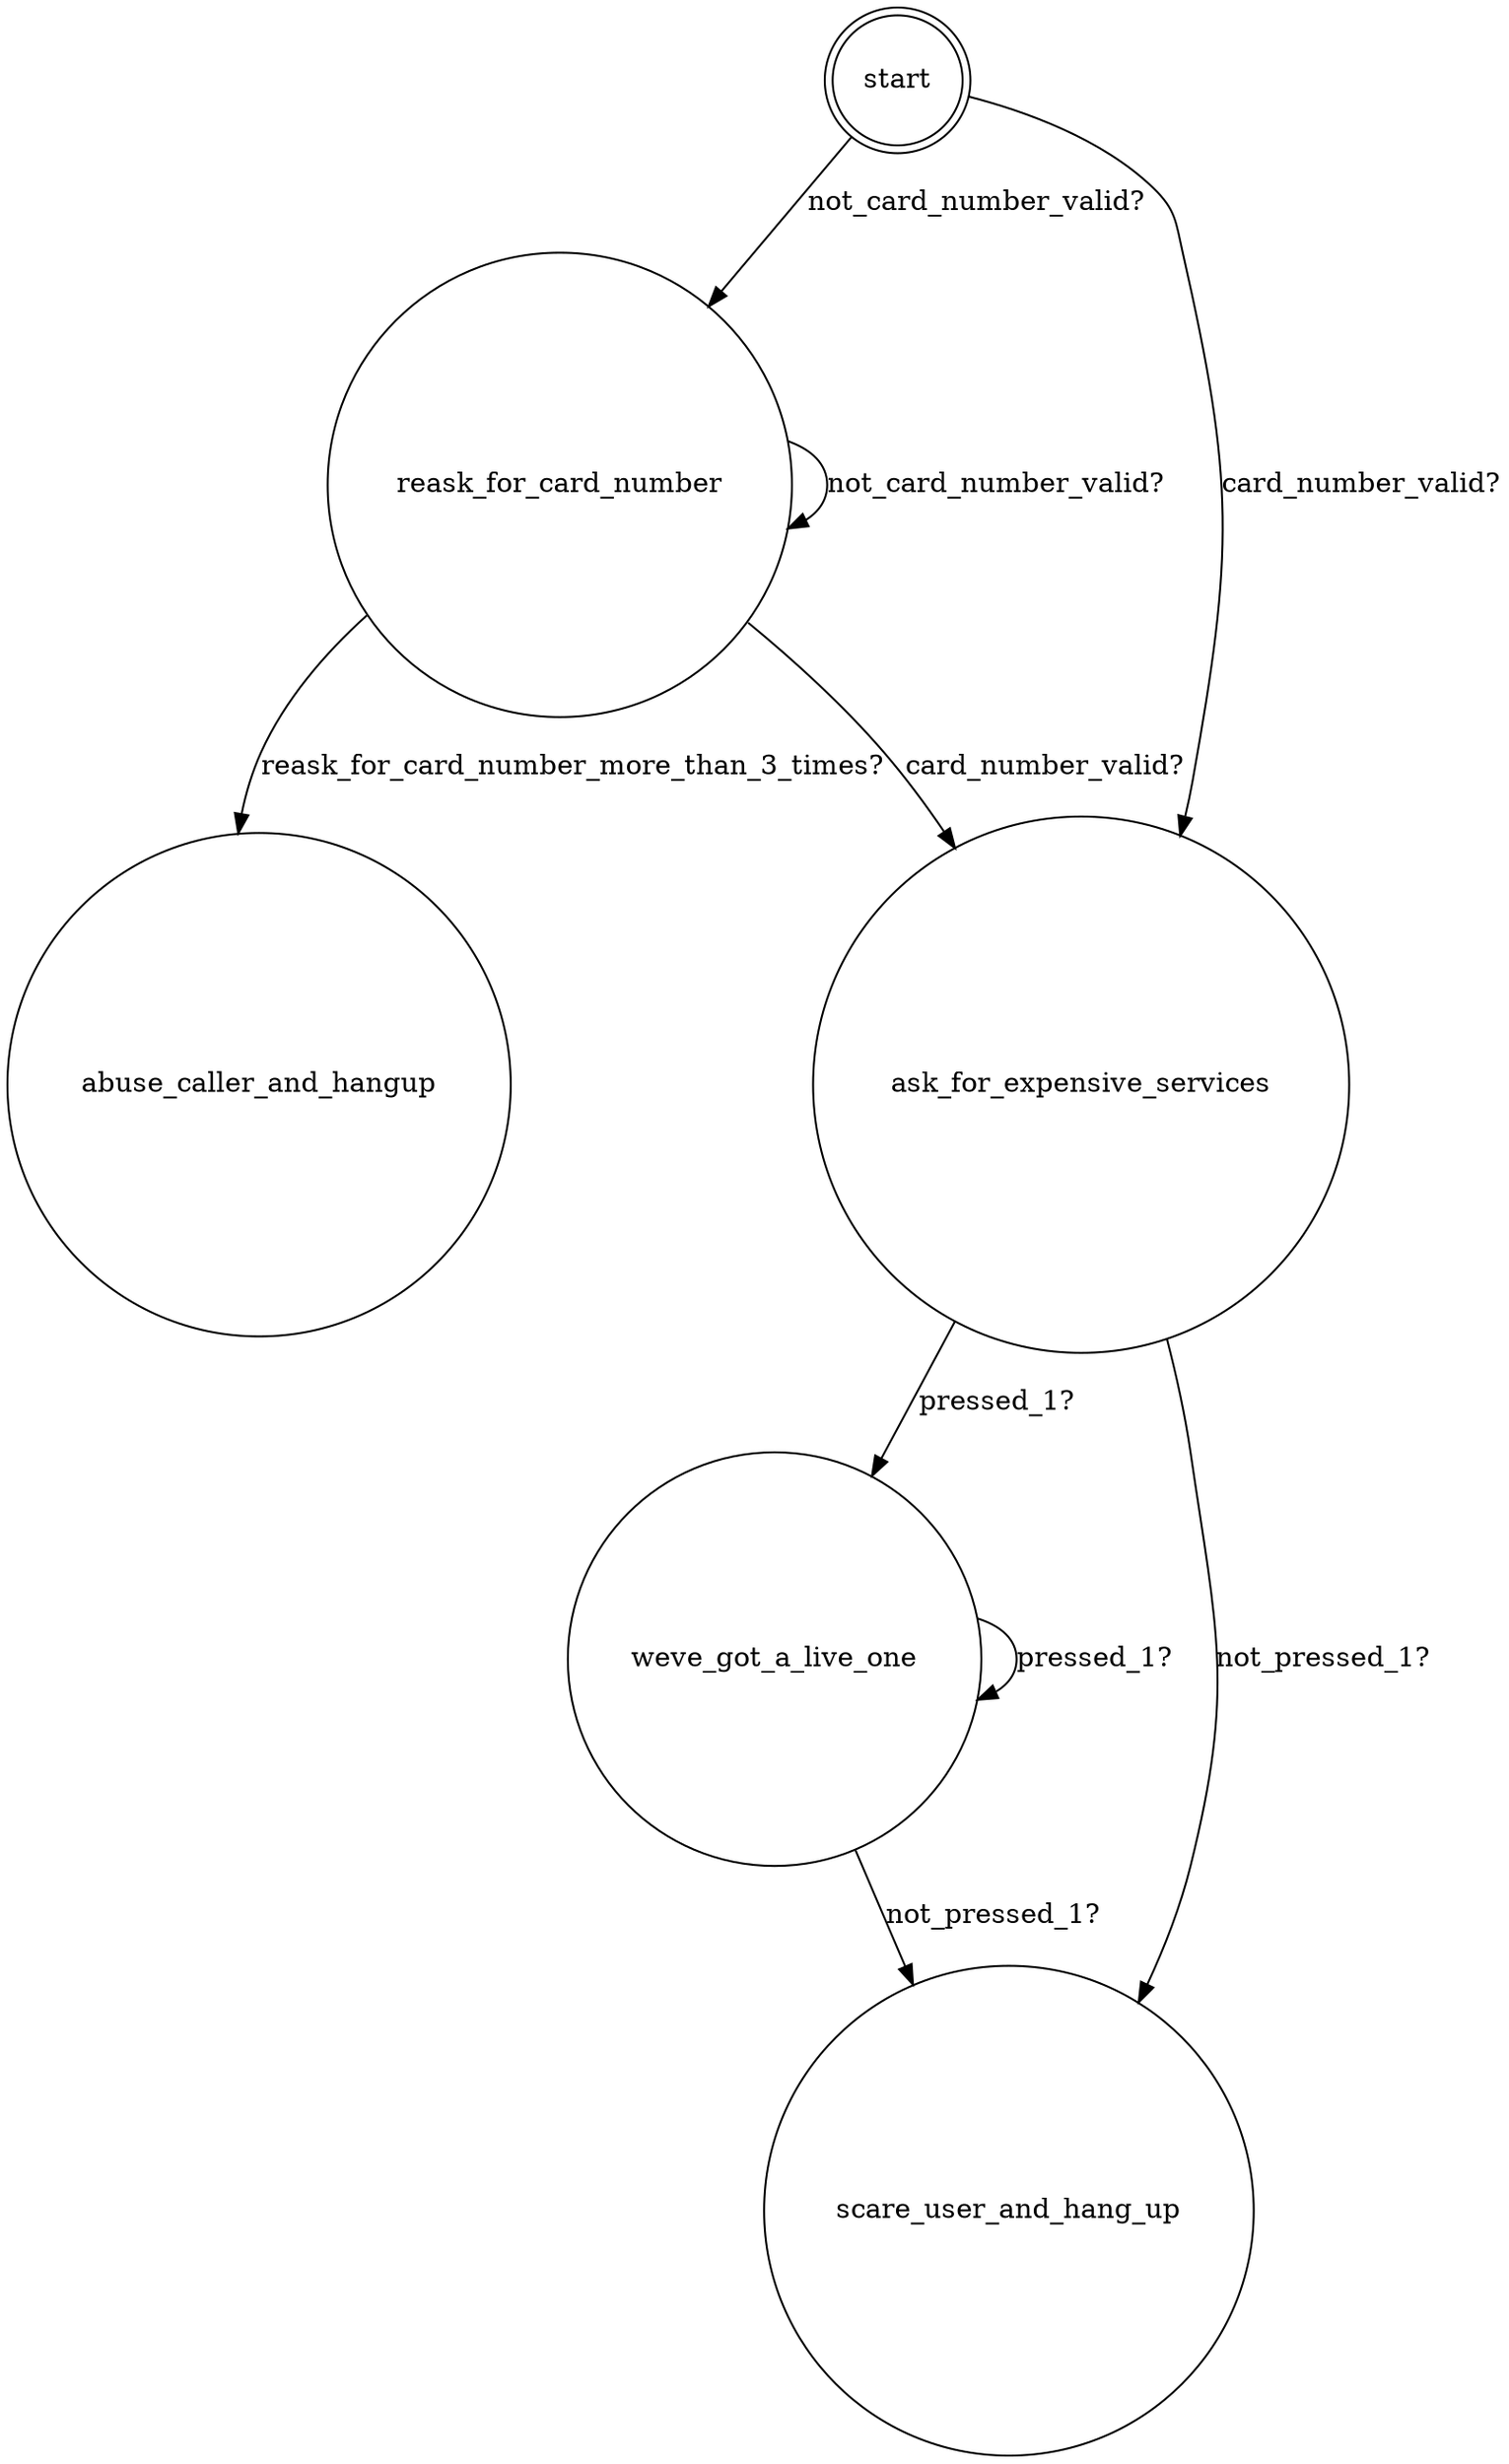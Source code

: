 digraph {
  "abuse_caller_and_hangup" [ shape = circle ]; 
  "reask_for_card_number" [ shape = circle ]; 
  "reask_for_card_number" -> "abuse_caller_and_hangup" [ label = "reask_for_card_number_more_than_3_times?" ];
  "reask_for_card_number" -> "reask_for_card_number" [ label = "not_card_number_valid?" ];
  "reask_for_card_number" -> "ask_for_expensive_services" [ label = "card_number_valid?" ];
  "weve_got_a_live_one" [ shape = circle ]; 
  "weve_got_a_live_one" -> "weve_got_a_live_one" [ label = "pressed_1?" ];
  "weve_got_a_live_one" -> "scare_user_and_hang_up" [ label = "not_pressed_1?" ];
  "start" [ shape = doublecircle ]; 
  "start" -> "reask_for_card_number" [ label = "not_card_number_valid?" ];
  "start" -> "ask_for_expensive_services" [ label = "card_number_valid?" ];
  "ask_for_expensive_services" [ shape = circle ]; 
  "ask_for_expensive_services" -> "weve_got_a_live_one" [ label = "pressed_1?" ];
  "ask_for_expensive_services" -> "scare_user_and_hang_up" [ label = "not_pressed_1?" ];
  "scare_user_and_hang_up" [ shape = circle ]; 
}
